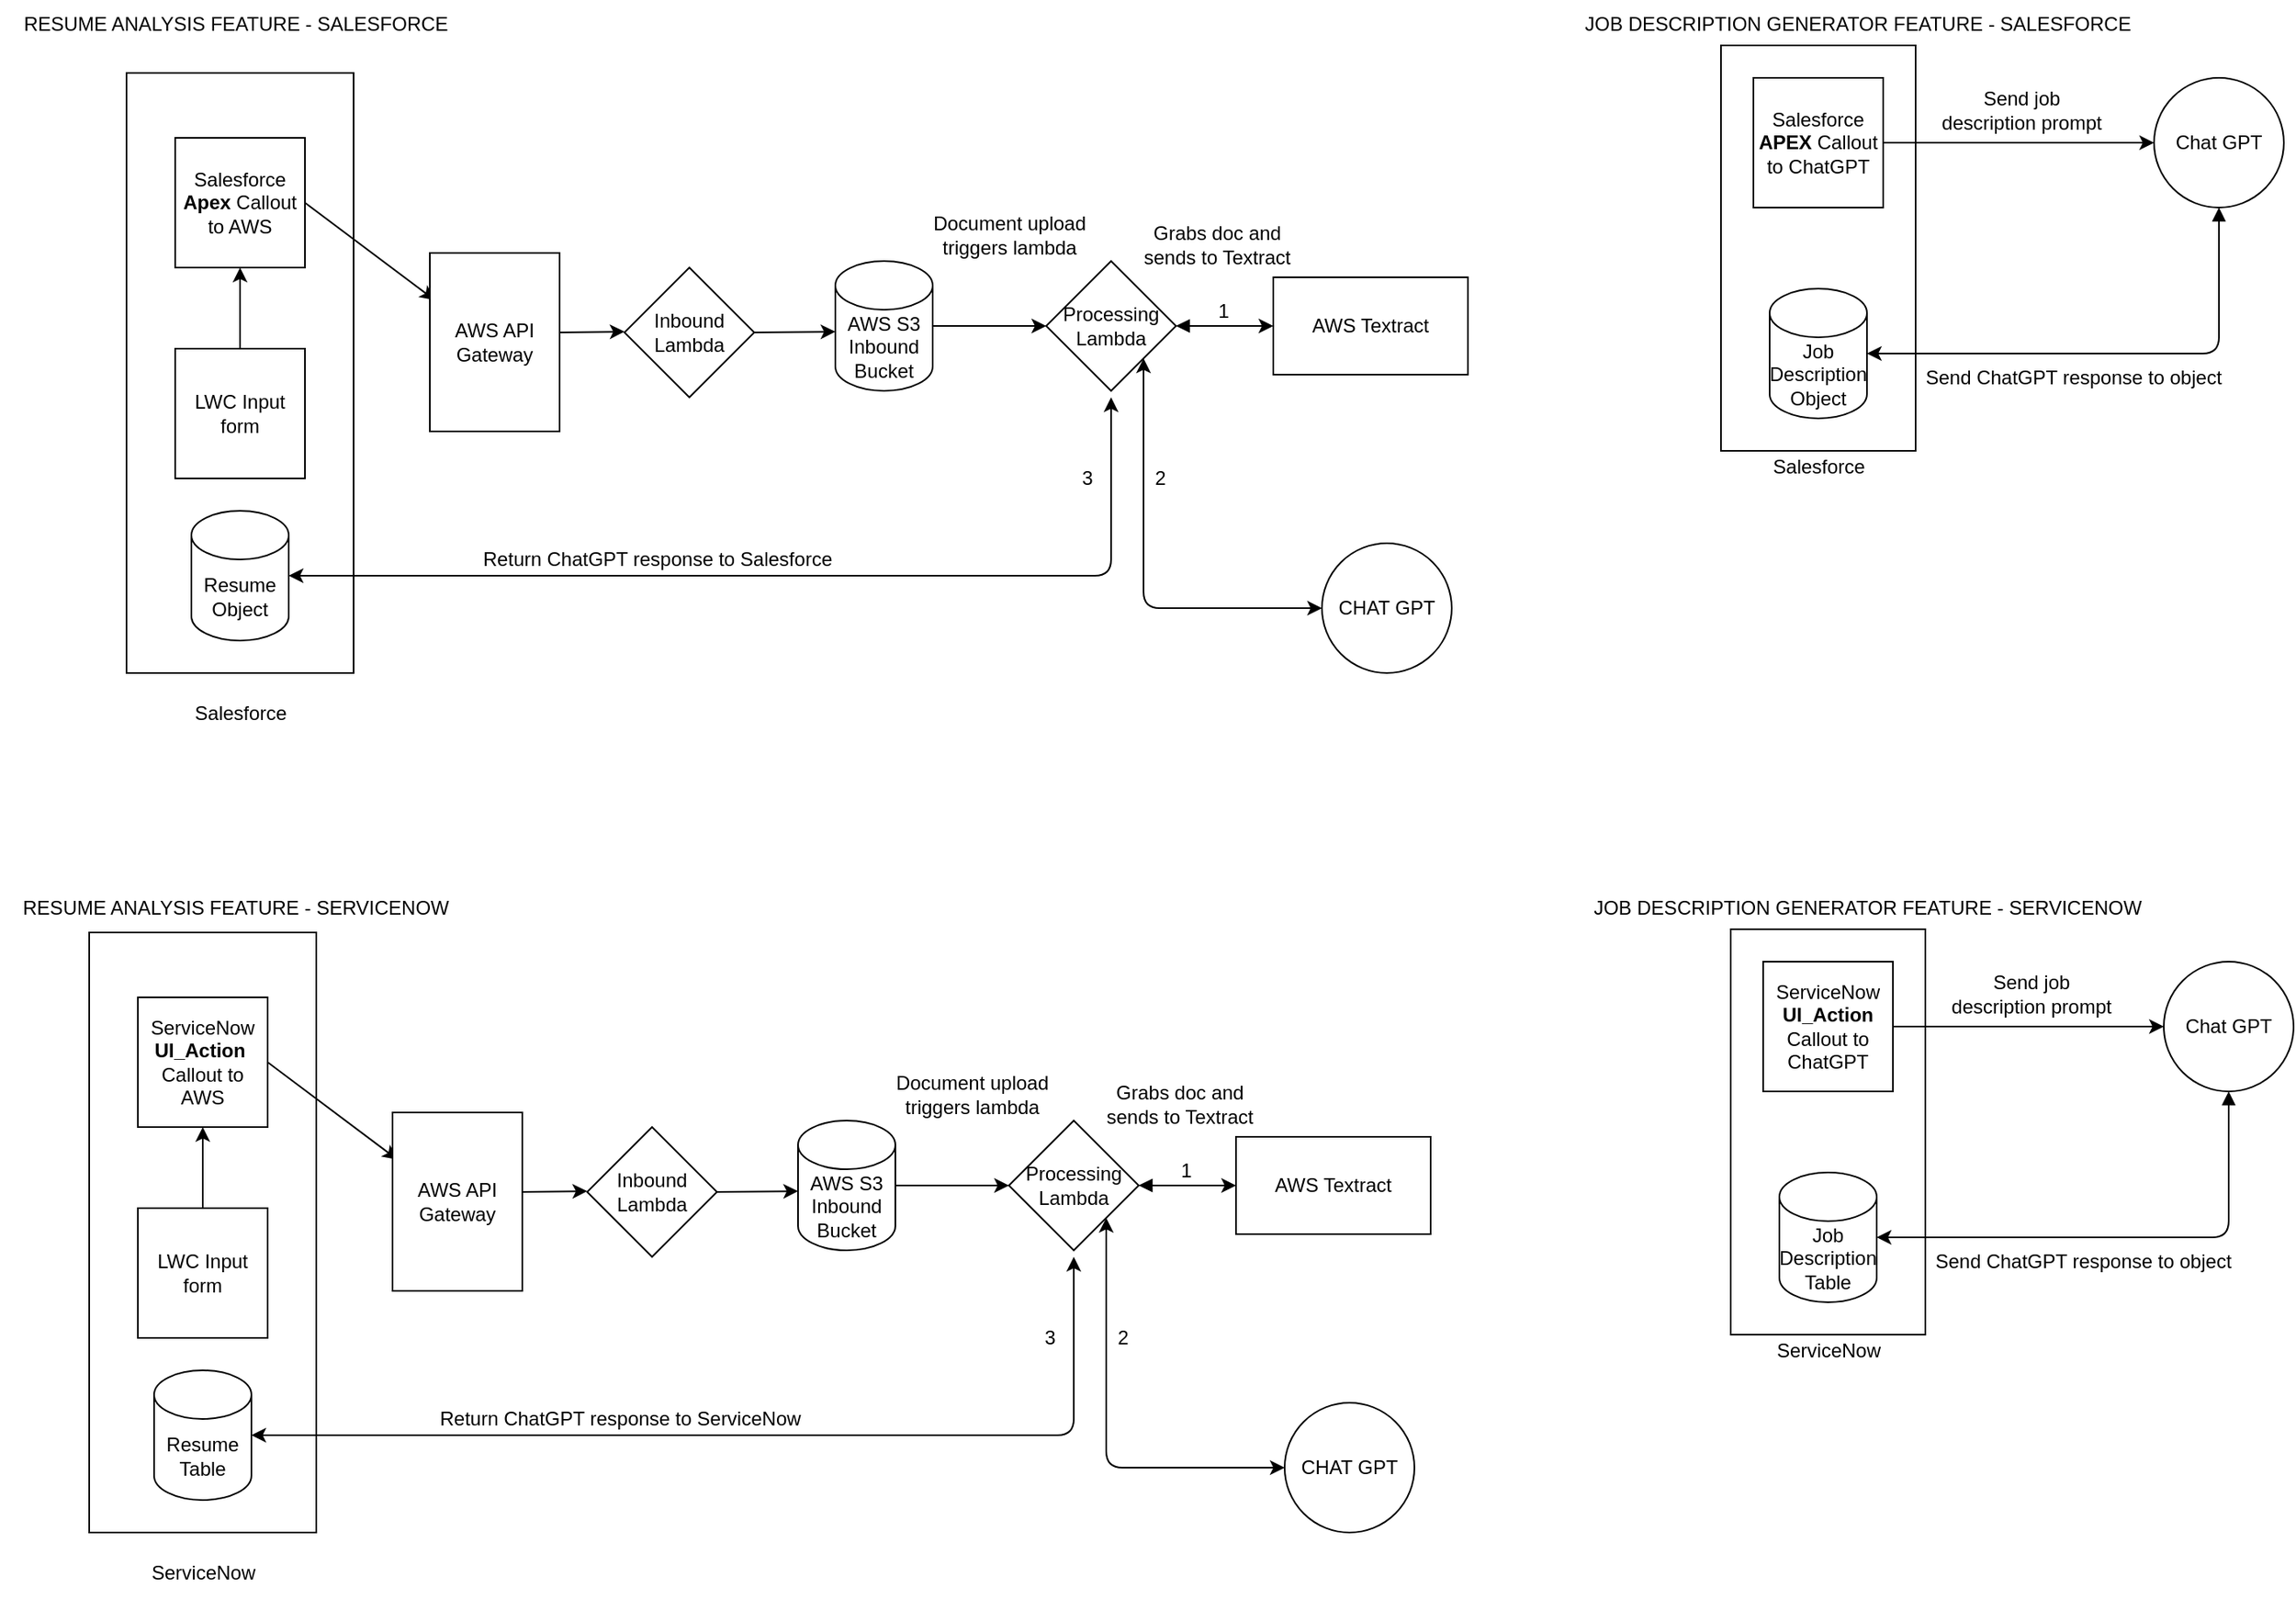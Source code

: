 <mxfile>
    <diagram id="_0wab0v61emHtb4qyNVb" name="Page-1">
        <mxGraphModel dx="2190" dy="802" grid="1" gridSize="10" guides="1" tooltips="1" connect="1" arrows="1" fold="1" page="1" pageScale="1" pageWidth="850" pageHeight="1100" math="0" shadow="0">
            <root>
                <mxCell id="0"/>
                <mxCell id="1" parent="0"/>
                <mxCell id="16" value="SALESFORCE" style="rounded=0;whiteSpace=wrap;html=1;" parent="1" vertex="1">
                    <mxGeometry x="63" y="140" width="140" height="370" as="geometry"/>
                </mxCell>
                <mxCell id="2" value="Salesforce&lt;br&gt;&lt;b&gt;Apex&lt;/b&gt; Callout to AWS" style="whiteSpace=wrap;html=1;aspect=fixed;" parent="1" vertex="1">
                    <mxGeometry x="93" y="180" width="80" height="80" as="geometry"/>
                </mxCell>
                <mxCell id="3" value="" style="endArrow=classic;html=1;exitX=1;exitY=0.5;exitDx=0;exitDy=0;" parent="1" source="2" edge="1">
                    <mxGeometry width="50" height="50" relative="1" as="geometry">
                        <mxPoint x="483" y="420" as="sourcePoint"/>
                        <mxPoint x="253" y="280" as="targetPoint"/>
                    </mxGeometry>
                </mxCell>
                <mxCell id="6" value="" style="edgeStyle=none;html=1;" parent="1" source="4" target="5" edge="1">
                    <mxGeometry relative="1" as="geometry"/>
                </mxCell>
                <mxCell id="4" value="AWS S3 Inbound Bucket" style="shape=cylinder3;whiteSpace=wrap;html=1;boundedLbl=1;backgroundOutline=1;size=15;" parent="1" vertex="1">
                    <mxGeometry x="500" y="256" width="60" height="80" as="geometry"/>
                </mxCell>
                <mxCell id="8" value="" style="html=1;startArrow=block;startFill=1;" parent="1" source="5" target="7" edge="1">
                    <mxGeometry relative="1" as="geometry"/>
                </mxCell>
                <mxCell id="5" value="Processing Lambda" style="rhombus;whiteSpace=wrap;html=1;" parent="1" vertex="1">
                    <mxGeometry x="630" y="256" width="80" height="80" as="geometry"/>
                </mxCell>
                <mxCell id="7" value="AWS Textract" style="whiteSpace=wrap;html=1;" parent="1" vertex="1">
                    <mxGeometry x="770" y="266" width="120" height="60" as="geometry"/>
                </mxCell>
                <mxCell id="34" style="edgeStyle=none;html=1;exitX=0.5;exitY=0;exitDx=0;exitDy=0;" parent="1" source="13" edge="1">
                    <mxGeometry relative="1" as="geometry">
                        <mxPoint x="133" y="260" as="targetPoint"/>
                    </mxGeometry>
                </mxCell>
                <mxCell id="13" value="LWC Input form" style="whiteSpace=wrap;html=1;aspect=fixed;" parent="1" vertex="1">
                    <mxGeometry x="93" y="310" width="80" height="80" as="geometry"/>
                </mxCell>
                <mxCell id="17" value="CHAT GPT" style="ellipse;whiteSpace=wrap;html=1;" parent="1" vertex="1">
                    <mxGeometry x="800" y="430" width="80" height="80" as="geometry"/>
                </mxCell>
                <mxCell id="24" value="Resume Object" style="shape=cylinder3;whiteSpace=wrap;html=1;boundedLbl=1;backgroundOutline=1;size=15;" parent="1" vertex="1">
                    <mxGeometry x="103" y="410" width="60" height="80" as="geometry"/>
                </mxCell>
                <mxCell id="25" value="Salesforce" style="text;html=1;align=center;verticalAlign=middle;resizable=0;points=[];autosize=1;strokeColor=none;fillColor=none;" parent="1" vertex="1">
                    <mxGeometry x="93" y="520" width="80" height="30" as="geometry"/>
                </mxCell>
                <mxCell id="27" value="Document upload &lt;br&gt;triggers lambda" style="text;html=1;align=center;verticalAlign=middle;resizable=0;points=[];autosize=1;strokeColor=none;fillColor=none;" parent="1" vertex="1">
                    <mxGeometry x="547" y="220" width="120" height="40" as="geometry"/>
                </mxCell>
                <mxCell id="28" value="Grabs doc and &lt;br&gt;sends to Textract" style="text;html=1;align=center;verticalAlign=middle;resizable=0;points=[];autosize=1;strokeColor=none;fillColor=none;" parent="1" vertex="1">
                    <mxGeometry x="680" y="226" width="110" height="40" as="geometry"/>
                </mxCell>
                <mxCell id="35" value="RESUME ANALYSIS FEATURE - SALESFORCE" style="text;html=1;align=center;verticalAlign=middle;resizable=0;points=[];autosize=1;strokeColor=none;fillColor=none;" parent="1" vertex="1">
                    <mxGeometry x="-15" y="95" width="290" height="30" as="geometry"/>
                </mxCell>
                <mxCell id="37" value="Inbound Lambda" style="rhombus;whiteSpace=wrap;html=1;" parent="1" vertex="1">
                    <mxGeometry x="370" y="260" width="80" height="80" as="geometry"/>
                </mxCell>
                <mxCell id="44" value="" style="edgeStyle=none;html=1;" parent="1" edge="1">
                    <mxGeometry relative="1" as="geometry">
                        <mxPoint x="450" y="300" as="sourcePoint"/>
                        <mxPoint x="500" y="299.5" as="targetPoint"/>
                    </mxGeometry>
                </mxCell>
                <mxCell id="47" value="AWS API Gateway" style="whiteSpace=wrap;html=1;" parent="1" vertex="1">
                    <mxGeometry x="250" y="251" width="80" height="110" as="geometry"/>
                </mxCell>
                <mxCell id="48" value="" style="edgeStyle=none;html=1;" parent="1" edge="1">
                    <mxGeometry relative="1" as="geometry">
                        <mxPoint x="330" y="300" as="sourcePoint"/>
                        <mxPoint x="370" y="299.5" as="targetPoint"/>
                    </mxGeometry>
                </mxCell>
                <mxCell id="49" value="" style="endArrow=classic;startArrow=classic;html=1;exitX=0;exitY=0.5;exitDx=0;exitDy=0;entryX=1;entryY=1;entryDx=0;entryDy=0;" parent="1" source="17" target="5" edge="1">
                    <mxGeometry width="50" height="50" relative="1" as="geometry">
                        <mxPoint x="680" y="510" as="sourcePoint"/>
                        <mxPoint x="680" y="330" as="targetPoint"/>
                        <Array as="points">
                            <mxPoint x="690" y="470"/>
                        </Array>
                    </mxGeometry>
                </mxCell>
                <mxCell id="50" value="1" style="text;html=1;align=center;verticalAlign=middle;resizable=0;points=[];autosize=1;strokeColor=none;fillColor=none;" parent="1" vertex="1">
                    <mxGeometry x="724" y="272" width="30" height="30" as="geometry"/>
                </mxCell>
                <mxCell id="51" value="2" style="text;html=1;align=center;verticalAlign=middle;resizable=0;points=[];autosize=1;strokeColor=none;fillColor=none;" parent="1" vertex="1">
                    <mxGeometry x="685" y="375" width="30" height="30" as="geometry"/>
                </mxCell>
                <mxCell id="52" value="" style="endArrow=classic;startArrow=classic;html=1;exitX=1;exitY=0.5;exitDx=0;exitDy=0;exitPerimeter=0;" parent="1" source="24" edge="1">
                    <mxGeometry width="50" height="50" relative="1" as="geometry">
                        <mxPoint x="617" y="440" as="sourcePoint"/>
                        <mxPoint x="670" y="340" as="targetPoint"/>
                        <Array as="points">
                            <mxPoint x="670" y="450"/>
                        </Array>
                    </mxGeometry>
                </mxCell>
                <mxCell id="53" value="3" style="text;html=1;align=center;verticalAlign=middle;resizable=0;points=[];autosize=1;strokeColor=none;fillColor=none;" parent="1" vertex="1">
                    <mxGeometry x="640" y="375" width="30" height="30" as="geometry"/>
                </mxCell>
                <mxCell id="54" value="Return ChatGPT response to Salesforce" style="text;html=1;align=center;verticalAlign=middle;resizable=0;points=[];autosize=1;strokeColor=none;fillColor=none;" parent="1" vertex="1">
                    <mxGeometry x="270" y="425" width="240" height="30" as="geometry"/>
                </mxCell>
                <mxCell id="61" value="SALESFORCE" style="rounded=0;whiteSpace=wrap;html=1;" vertex="1" parent="1">
                    <mxGeometry x="40" y="670" width="140" height="370" as="geometry"/>
                </mxCell>
                <mxCell id="62" value="ServiceNow&lt;br&gt;&lt;b&gt;UI_Action&lt;/b&gt;&amp;nbsp;&lt;br&gt;Callout to AWS" style="whiteSpace=wrap;html=1;aspect=fixed;" vertex="1" parent="1">
                    <mxGeometry x="70" y="710" width="80" height="80" as="geometry"/>
                </mxCell>
                <mxCell id="63" value="" style="endArrow=classic;html=1;exitX=1;exitY=0.5;exitDx=0;exitDy=0;" edge="1" parent="1" source="62">
                    <mxGeometry width="50" height="50" relative="1" as="geometry">
                        <mxPoint x="460" y="950" as="sourcePoint"/>
                        <mxPoint x="230" y="810" as="targetPoint"/>
                    </mxGeometry>
                </mxCell>
                <mxCell id="64" value="" style="edgeStyle=none;html=1;" edge="1" parent="1" source="65" target="67">
                    <mxGeometry relative="1" as="geometry"/>
                </mxCell>
                <mxCell id="65" value="AWS S3 Inbound Bucket" style="shape=cylinder3;whiteSpace=wrap;html=1;boundedLbl=1;backgroundOutline=1;size=15;" vertex="1" parent="1">
                    <mxGeometry x="477" y="786" width="60" height="80" as="geometry"/>
                </mxCell>
                <mxCell id="66" value="" style="html=1;startArrow=block;startFill=1;" edge="1" parent="1" source="67" target="68">
                    <mxGeometry relative="1" as="geometry"/>
                </mxCell>
                <mxCell id="67" value="Processing Lambda" style="rhombus;whiteSpace=wrap;html=1;" vertex="1" parent="1">
                    <mxGeometry x="607" y="786" width="80" height="80" as="geometry"/>
                </mxCell>
                <mxCell id="68" value="AWS Textract" style="whiteSpace=wrap;html=1;" vertex="1" parent="1">
                    <mxGeometry x="747" y="796" width="120" height="60" as="geometry"/>
                </mxCell>
                <mxCell id="69" style="edgeStyle=none;html=1;exitX=0.5;exitY=0;exitDx=0;exitDy=0;" edge="1" parent="1" source="70">
                    <mxGeometry relative="1" as="geometry">
                        <mxPoint x="110" y="790" as="targetPoint"/>
                    </mxGeometry>
                </mxCell>
                <mxCell id="70" value="LWC Input form" style="whiteSpace=wrap;html=1;aspect=fixed;" vertex="1" parent="1">
                    <mxGeometry x="70" y="840" width="80" height="80" as="geometry"/>
                </mxCell>
                <mxCell id="71" value="CHAT GPT" style="ellipse;whiteSpace=wrap;html=1;" vertex="1" parent="1">
                    <mxGeometry x="777" y="960" width="80" height="80" as="geometry"/>
                </mxCell>
                <mxCell id="72" value="Resume Table" style="shape=cylinder3;whiteSpace=wrap;html=1;boundedLbl=1;backgroundOutline=1;size=15;" vertex="1" parent="1">
                    <mxGeometry x="80" y="940" width="60" height="80" as="geometry"/>
                </mxCell>
                <mxCell id="73" value="ServiceNow" style="text;html=1;align=center;verticalAlign=middle;resizable=0;points=[];autosize=1;strokeColor=none;fillColor=none;" vertex="1" parent="1">
                    <mxGeometry x="65" y="1050" width="90" height="30" as="geometry"/>
                </mxCell>
                <mxCell id="74" value="Document upload &lt;br&gt;triggers lambda" style="text;html=1;align=center;verticalAlign=middle;resizable=0;points=[];autosize=1;strokeColor=none;fillColor=none;" vertex="1" parent="1">
                    <mxGeometry x="524" y="750" width="120" height="40" as="geometry"/>
                </mxCell>
                <mxCell id="75" value="Grabs doc and &lt;br&gt;sends to Textract" style="text;html=1;align=center;verticalAlign=middle;resizable=0;points=[];autosize=1;strokeColor=none;fillColor=none;" vertex="1" parent="1">
                    <mxGeometry x="657" y="756" width="110" height="40" as="geometry"/>
                </mxCell>
                <mxCell id="76" value="Inbound Lambda" style="rhombus;whiteSpace=wrap;html=1;" vertex="1" parent="1">
                    <mxGeometry x="347" y="790" width="80" height="80" as="geometry"/>
                </mxCell>
                <mxCell id="77" value="" style="edgeStyle=none;html=1;" edge="1" parent="1">
                    <mxGeometry relative="1" as="geometry">
                        <mxPoint x="427" y="830" as="sourcePoint"/>
                        <mxPoint x="477" y="829.5" as="targetPoint"/>
                    </mxGeometry>
                </mxCell>
                <mxCell id="78" value="AWS API Gateway" style="whiteSpace=wrap;html=1;" vertex="1" parent="1">
                    <mxGeometry x="227" y="781" width="80" height="110" as="geometry"/>
                </mxCell>
                <mxCell id="79" value="" style="edgeStyle=none;html=1;" edge="1" parent="1">
                    <mxGeometry relative="1" as="geometry">
                        <mxPoint x="307" y="830" as="sourcePoint"/>
                        <mxPoint x="347" y="829.5" as="targetPoint"/>
                    </mxGeometry>
                </mxCell>
                <mxCell id="80" value="" style="endArrow=classic;startArrow=classic;html=1;exitX=0;exitY=0.5;exitDx=0;exitDy=0;entryX=1;entryY=1;entryDx=0;entryDy=0;" edge="1" parent="1" source="71" target="67">
                    <mxGeometry width="50" height="50" relative="1" as="geometry">
                        <mxPoint x="657" y="1040" as="sourcePoint"/>
                        <mxPoint x="657" y="860" as="targetPoint"/>
                        <Array as="points">
                            <mxPoint x="667" y="1000"/>
                        </Array>
                    </mxGeometry>
                </mxCell>
                <mxCell id="81" value="1" style="text;html=1;align=center;verticalAlign=middle;resizable=0;points=[];autosize=1;strokeColor=none;fillColor=none;" vertex="1" parent="1">
                    <mxGeometry x="701" y="802" width="30" height="30" as="geometry"/>
                </mxCell>
                <mxCell id="82" value="2" style="text;html=1;align=center;verticalAlign=middle;resizable=0;points=[];autosize=1;strokeColor=none;fillColor=none;" vertex="1" parent="1">
                    <mxGeometry x="662" y="905" width="30" height="30" as="geometry"/>
                </mxCell>
                <mxCell id="83" value="" style="endArrow=classic;startArrow=classic;html=1;exitX=1;exitY=0.5;exitDx=0;exitDy=0;exitPerimeter=0;" edge="1" parent="1" source="72">
                    <mxGeometry width="50" height="50" relative="1" as="geometry">
                        <mxPoint x="594" y="970" as="sourcePoint"/>
                        <mxPoint x="647" y="870" as="targetPoint"/>
                        <Array as="points">
                            <mxPoint x="647" y="980"/>
                        </Array>
                    </mxGeometry>
                </mxCell>
                <mxCell id="84" value="3" style="text;html=1;align=center;verticalAlign=middle;resizable=0;points=[];autosize=1;strokeColor=none;fillColor=none;" vertex="1" parent="1">
                    <mxGeometry x="617" y="905" width="30" height="30" as="geometry"/>
                </mxCell>
                <mxCell id="85" value="Return ChatGPT response to ServiceNow" style="text;html=1;align=center;verticalAlign=middle;resizable=0;points=[];autosize=1;strokeColor=none;fillColor=none;" vertex="1" parent="1">
                    <mxGeometry x="242" y="955" width="250" height="30" as="geometry"/>
                </mxCell>
                <mxCell id="86" value="" style="rounded=0;whiteSpace=wrap;html=1;" vertex="1" parent="1">
                    <mxGeometry x="1046" y="123" width="120" height="250" as="geometry"/>
                </mxCell>
                <mxCell id="87" value="" style="edgeStyle=none;html=1;" edge="1" parent="1" source="88" target="90">
                    <mxGeometry relative="1" as="geometry"/>
                </mxCell>
                <mxCell id="88" value="Salesforce&lt;br&gt;&lt;b&gt;APEX&lt;/b&gt; Callout to ChatGPT" style="whiteSpace=wrap;html=1;aspect=fixed;" vertex="1" parent="1">
                    <mxGeometry x="1066" y="143" width="80" height="80" as="geometry"/>
                </mxCell>
                <mxCell id="89" style="edgeStyle=none;html=1;exitX=0.5;exitY=1;exitDx=0;exitDy=0;entryX=1;entryY=0.5;entryDx=0;entryDy=0;entryPerimeter=0;startArrow=block;startFill=1;" edge="1" parent="1" source="90" target="93">
                    <mxGeometry relative="1" as="geometry">
                        <Array as="points">
                            <mxPoint x="1353" y="313"/>
                        </Array>
                    </mxGeometry>
                </mxCell>
                <mxCell id="90" value="Chat GPT" style="ellipse;whiteSpace=wrap;html=1;" vertex="1" parent="1">
                    <mxGeometry x="1313" y="143" width="80" height="80" as="geometry"/>
                </mxCell>
                <mxCell id="91" value="Send job &lt;br&gt;description prompt" style="text;html=1;align=center;verticalAlign=middle;resizable=0;points=[];autosize=1;strokeColor=none;fillColor=none;" vertex="1" parent="1">
                    <mxGeometry x="1171" y="143" width="120" height="40" as="geometry"/>
                </mxCell>
                <mxCell id="92" value="JOB DESCRIPTION GENERATOR FEATURE - SALESFORCE" style="text;html=1;align=center;verticalAlign=middle;resizable=0;points=[];autosize=1;strokeColor=none;fillColor=none;" vertex="1" parent="1">
                    <mxGeometry x="950" y="95" width="360" height="30" as="geometry"/>
                </mxCell>
                <mxCell id="93" value="Job Description Object" style="shape=cylinder3;whiteSpace=wrap;html=1;boundedLbl=1;backgroundOutline=1;size=15;" vertex="1" parent="1">
                    <mxGeometry x="1076" y="273" width="60" height="80" as="geometry"/>
                </mxCell>
                <mxCell id="94" value="Salesforce" style="text;html=1;align=center;verticalAlign=middle;resizable=0;points=[];autosize=1;strokeColor=none;fillColor=none;" vertex="1" parent="1">
                    <mxGeometry x="1066" y="368" width="80" height="30" as="geometry"/>
                </mxCell>
                <mxCell id="95" value="Send ChatGPT response to object" style="text;html=1;align=center;verticalAlign=middle;resizable=0;points=[];autosize=1;strokeColor=none;fillColor=none;" vertex="1" parent="1">
                    <mxGeometry x="1158" y="313" width="210" height="30" as="geometry"/>
                </mxCell>
                <mxCell id="96" value="RESUME ANALYSIS FEATURE - SERVICENOW" style="text;html=1;align=center;verticalAlign=middle;resizable=0;points=[];autosize=1;strokeColor=none;fillColor=none;" vertex="1" parent="1">
                    <mxGeometry x="-15" y="640" width="290" height="30" as="geometry"/>
                </mxCell>
                <mxCell id="97" value="" style="rounded=0;whiteSpace=wrap;html=1;" vertex="1" parent="1">
                    <mxGeometry x="1052" y="668" width="120" height="250" as="geometry"/>
                </mxCell>
                <mxCell id="98" value="" style="edgeStyle=none;html=1;" edge="1" parent="1" source="99" target="101">
                    <mxGeometry relative="1" as="geometry"/>
                </mxCell>
                <mxCell id="99" value="ServiceNow&lt;br&gt;&lt;b&gt;UI_Action&lt;/b&gt; Callout to ChatGPT" style="whiteSpace=wrap;html=1;aspect=fixed;" vertex="1" parent="1">
                    <mxGeometry x="1072" y="688" width="80" height="80" as="geometry"/>
                </mxCell>
                <mxCell id="100" style="edgeStyle=none;html=1;exitX=0.5;exitY=1;exitDx=0;exitDy=0;entryX=1;entryY=0.5;entryDx=0;entryDy=0;entryPerimeter=0;startArrow=block;startFill=1;" edge="1" parent="1" source="101" target="104">
                    <mxGeometry relative="1" as="geometry">
                        <Array as="points">
                            <mxPoint x="1359" y="858"/>
                        </Array>
                    </mxGeometry>
                </mxCell>
                <mxCell id="101" value="Chat GPT" style="ellipse;whiteSpace=wrap;html=1;" vertex="1" parent="1">
                    <mxGeometry x="1319" y="688" width="80" height="80" as="geometry"/>
                </mxCell>
                <mxCell id="102" value="Send job &lt;br&gt;description prompt" style="text;html=1;align=center;verticalAlign=middle;resizable=0;points=[];autosize=1;strokeColor=none;fillColor=none;" vertex="1" parent="1">
                    <mxGeometry x="1177" y="688" width="120" height="40" as="geometry"/>
                </mxCell>
                <mxCell id="103" value="JOB DESCRIPTION GENERATOR FEATURE - SERVICENOW" style="text;html=1;align=center;verticalAlign=middle;resizable=0;points=[];autosize=1;strokeColor=none;fillColor=none;" vertex="1" parent="1">
                    <mxGeometry x="956" y="640" width="360" height="30" as="geometry"/>
                </mxCell>
                <mxCell id="104" value="Job Description Table" style="shape=cylinder3;whiteSpace=wrap;html=1;boundedLbl=1;backgroundOutline=1;size=15;" vertex="1" parent="1">
                    <mxGeometry x="1082" y="818" width="60" height="80" as="geometry"/>
                </mxCell>
                <mxCell id="105" value="ServiceNow" style="text;html=1;align=center;verticalAlign=middle;resizable=0;points=[];autosize=1;strokeColor=none;fillColor=none;" vertex="1" parent="1">
                    <mxGeometry x="1067" y="913" width="90" height="30" as="geometry"/>
                </mxCell>
                <mxCell id="106" value="Send ChatGPT response to object" style="text;html=1;align=center;verticalAlign=middle;resizable=0;points=[];autosize=1;strokeColor=none;fillColor=none;" vertex="1" parent="1">
                    <mxGeometry x="1164" y="858" width="210" height="30" as="geometry"/>
                </mxCell>
            </root>
        </mxGraphModel>
    </diagram>
</mxfile>